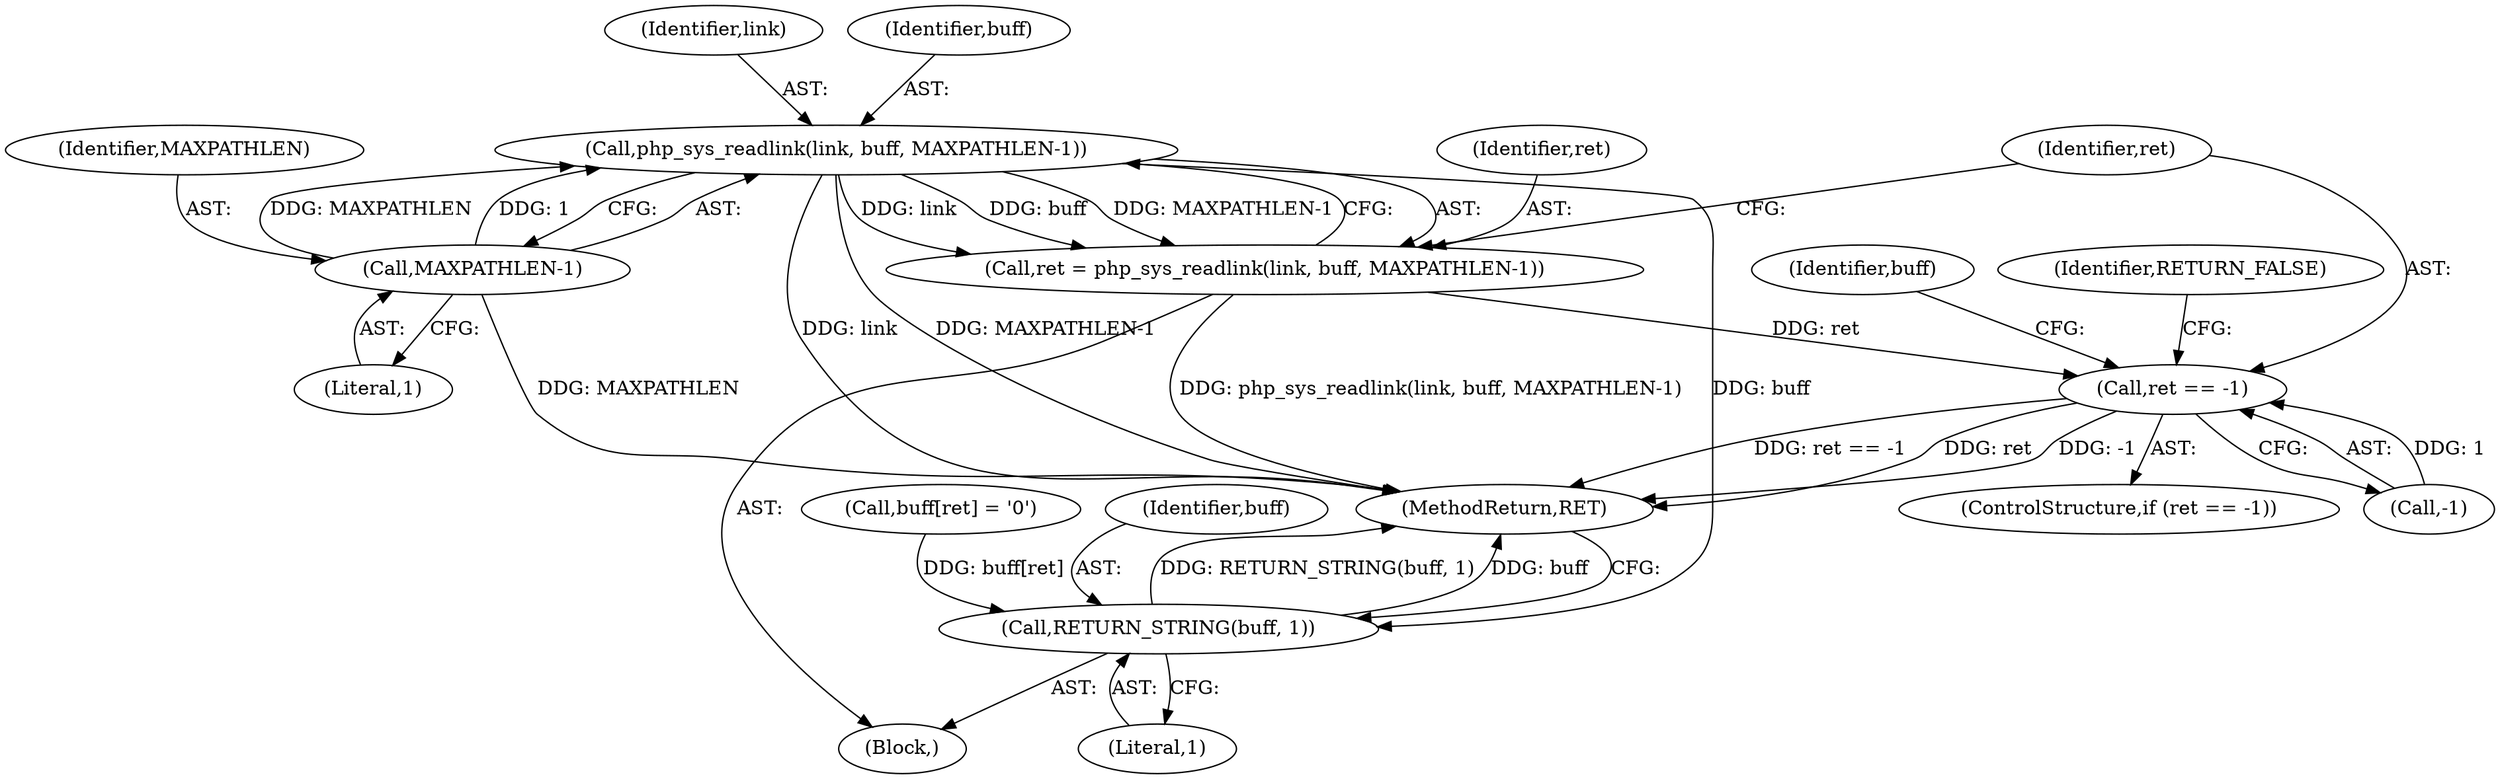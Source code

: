 digraph "0_php_4435b9142ff9813845d5c97ab29a5d637bedb257_6@API" {
"1000114" [label="(Call,php_sys_readlink(link, buff, MAXPATHLEN-1))"];
"1000117" [label="(Call,MAXPATHLEN-1)"];
"1000112" [label="(Call,ret = php_sys_readlink(link, buff, MAXPATHLEN-1))"];
"1000121" [label="(Call,ret == -1)"];
"1000132" [label="(Call,RETURN_STRING(buff, 1))"];
"1000115" [label="(Identifier,link)"];
"1000129" [label="(Identifier,buff)"];
"1000133" [label="(Identifier,buff)"];
"1000134" [label="(Literal,1)"];
"1000114" [label="(Call,php_sys_readlink(link, buff, MAXPATHLEN-1))"];
"1000117" [label="(Call,MAXPATHLEN-1)"];
"1000132" [label="(Call,RETURN_STRING(buff, 1))"];
"1000126" [label="(Identifier,RETURN_FALSE)"];
"1000127" [label="(Call,buff[ret] = '\0')"];
"1000112" [label="(Call,ret = php_sys_readlink(link, buff, MAXPATHLEN-1))"];
"1000113" [label="(Identifier,ret)"];
"1000103" [label="(Block,)"];
"1000120" [label="(ControlStructure,if (ret == -1))"];
"1000122" [label="(Identifier,ret)"];
"1000119" [label="(Literal,1)"];
"1000118" [label="(Identifier,MAXPATHLEN)"];
"1000121" [label="(Call,ret == -1)"];
"1000135" [label="(MethodReturn,RET)"];
"1000116" [label="(Identifier,buff)"];
"1000123" [label="(Call,-1)"];
"1000114" -> "1000112"  [label="AST: "];
"1000114" -> "1000117"  [label="CFG: "];
"1000115" -> "1000114"  [label="AST: "];
"1000116" -> "1000114"  [label="AST: "];
"1000117" -> "1000114"  [label="AST: "];
"1000112" -> "1000114"  [label="CFG: "];
"1000114" -> "1000135"  [label="DDG: MAXPATHLEN-1"];
"1000114" -> "1000135"  [label="DDG: link"];
"1000114" -> "1000112"  [label="DDG: link"];
"1000114" -> "1000112"  [label="DDG: buff"];
"1000114" -> "1000112"  [label="DDG: MAXPATHLEN-1"];
"1000117" -> "1000114"  [label="DDG: MAXPATHLEN"];
"1000117" -> "1000114"  [label="DDG: 1"];
"1000114" -> "1000132"  [label="DDG: buff"];
"1000117" -> "1000119"  [label="CFG: "];
"1000118" -> "1000117"  [label="AST: "];
"1000119" -> "1000117"  [label="AST: "];
"1000117" -> "1000135"  [label="DDG: MAXPATHLEN"];
"1000112" -> "1000103"  [label="AST: "];
"1000113" -> "1000112"  [label="AST: "];
"1000122" -> "1000112"  [label="CFG: "];
"1000112" -> "1000135"  [label="DDG: php_sys_readlink(link, buff, MAXPATHLEN-1)"];
"1000112" -> "1000121"  [label="DDG: ret"];
"1000121" -> "1000120"  [label="AST: "];
"1000121" -> "1000123"  [label="CFG: "];
"1000122" -> "1000121"  [label="AST: "];
"1000123" -> "1000121"  [label="AST: "];
"1000126" -> "1000121"  [label="CFG: "];
"1000129" -> "1000121"  [label="CFG: "];
"1000121" -> "1000135"  [label="DDG: ret"];
"1000121" -> "1000135"  [label="DDG: -1"];
"1000121" -> "1000135"  [label="DDG: ret == -1"];
"1000123" -> "1000121"  [label="DDG: 1"];
"1000132" -> "1000103"  [label="AST: "];
"1000132" -> "1000134"  [label="CFG: "];
"1000133" -> "1000132"  [label="AST: "];
"1000134" -> "1000132"  [label="AST: "];
"1000135" -> "1000132"  [label="CFG: "];
"1000132" -> "1000135"  [label="DDG: RETURN_STRING(buff, 1)"];
"1000132" -> "1000135"  [label="DDG: buff"];
"1000127" -> "1000132"  [label="DDG: buff[ret]"];
}
